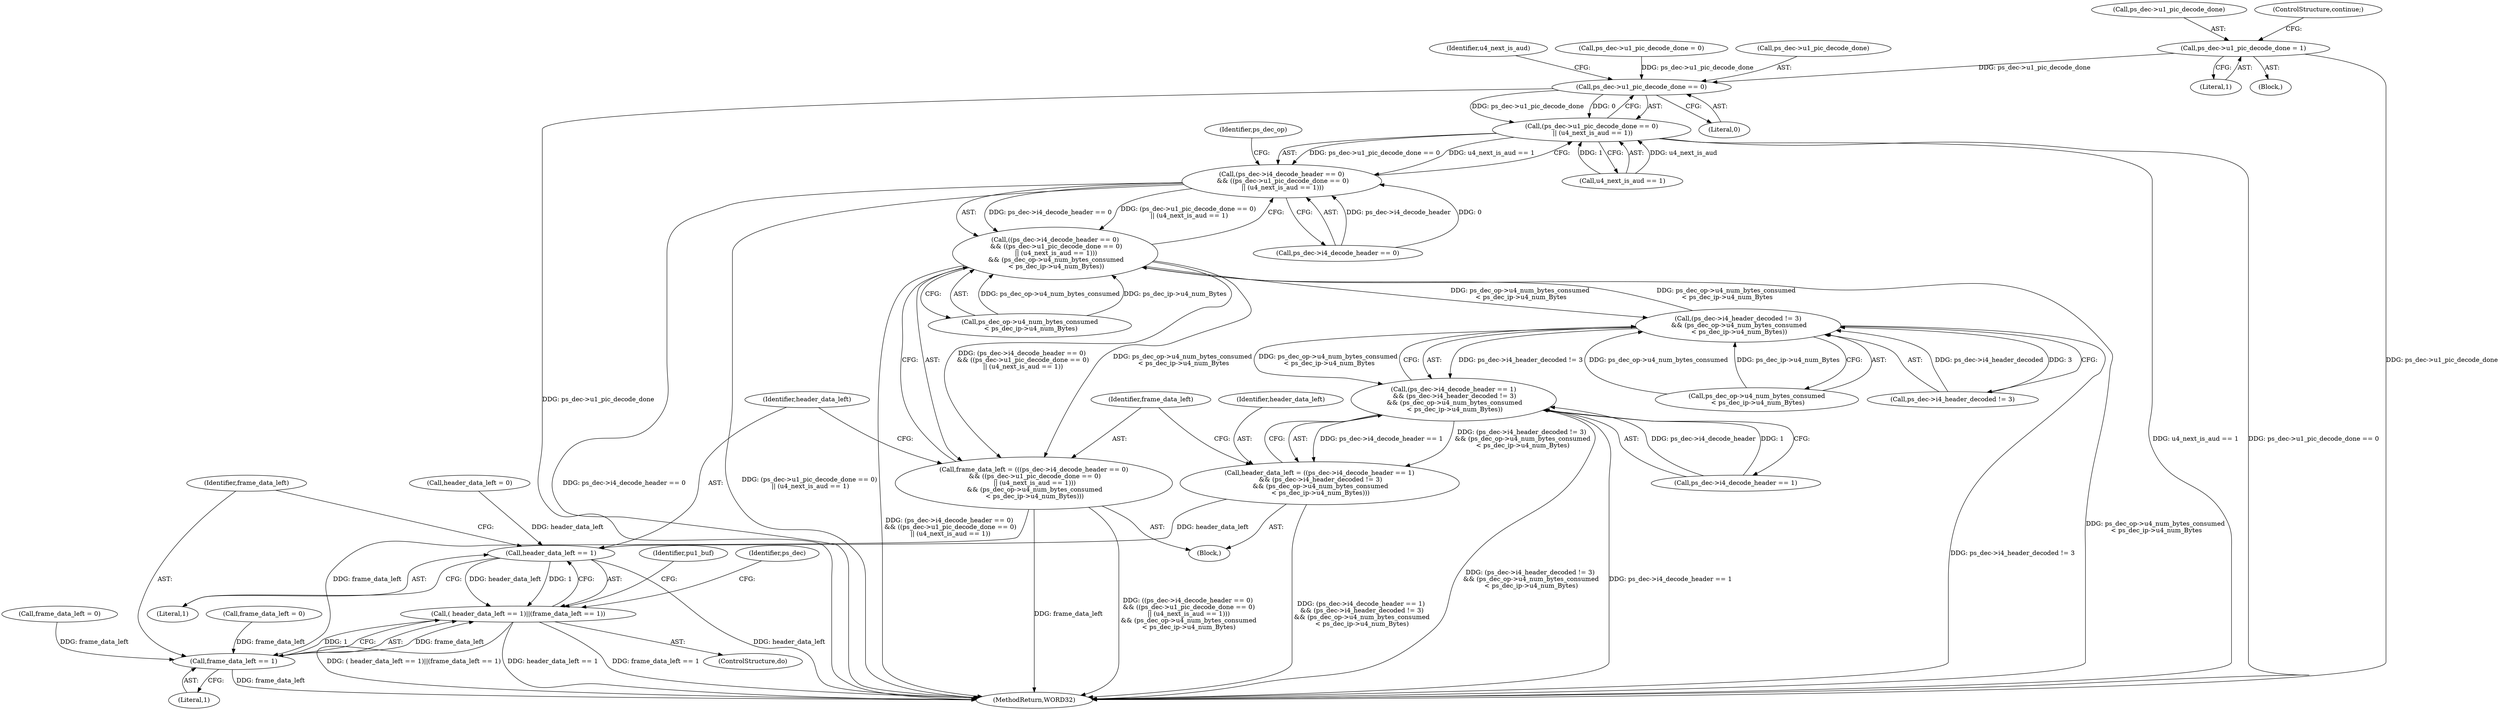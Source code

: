 digraph "0_Android_e629194c62a9a129ce378e08cb1059a8a53f1795@pointer" {
"1001262" [label="(Call,ps_dec->u1_pic_decode_done = 1)"];
"1001428" [label="(Call,ps_dec->u1_pic_decode_done == 0)"];
"1001427" [label="(Call,(ps_dec->u1_pic_decode_done == 0)\n || (u4_next_is_aud == 1))"];
"1001421" [label="(Call,(ps_dec->i4_decode_header == 0)\n && ((ps_dec->u1_pic_decode_done == 0)\n || (u4_next_is_aud == 1)))"];
"1001420" [label="(Call,((ps_dec->i4_decode_header == 0)\n && ((ps_dec->u1_pic_decode_done == 0)\n || (u4_next_is_aud == 1)))\n && (ps_dec_op->u4_num_bytes_consumed\n < ps_dec_ip->u4_num_Bytes))"];
"1001405" [label="(Call,(ps_dec->i4_header_decoded != 3)\n && (ps_dec_op->u4_num_bytes_consumed\n < ps_dec_ip->u4_num_Bytes))"];
"1001399" [label="(Call,(ps_dec->i4_decode_header == 1)\n && (ps_dec->i4_header_decoded != 3)\n && (ps_dec_op->u4_num_bytes_consumed\n < ps_dec_ip->u4_num_Bytes))"];
"1001397" [label="(Call,header_data_left = ((ps_dec->i4_decode_header == 1)\n && (ps_dec->i4_header_decoded != 3)\n && (ps_dec_op->u4_num_bytes_consumed\n < ps_dec_ip->u4_num_Bytes)))"];
"1001444" [label="(Call,header_data_left == 1)"];
"1001443" [label="(Call,( header_data_left == 1)||(frame_data_left == 1))"];
"1001418" [label="(Call,frame_data_left = (((ps_dec->i4_decode_header == 0)\n && ((ps_dec->u1_pic_decode_done == 0)\n || (u4_next_is_aud == 1)))\n && (ps_dec_op->u4_num_bytes_consumed\n < ps_dec_ip->u4_num_Bytes)))"];
"1001447" [label="(Call,frame_data_left == 1)"];
"1001263" [label="(Call,ps_dec->u1_pic_decode_done)"];
"1000965" [label="(ControlStructure,do)"];
"1001446" [label="(Literal,1)"];
"1000969" [label="(Identifier,pu1_buf)"];
"1001443" [label="(Call,( header_data_left == 1)||(frame_data_left == 1))"];
"1001405" [label="(Call,(ps_dec->i4_header_decoded != 3)\n && (ps_dec_op->u4_num_bytes_consumed\n < ps_dec_ip->u4_num_Bytes))"];
"1001447" [label="(Call,frame_data_left == 1)"];
"1001411" [label="(Call,ps_dec_op->u4_num_bytes_consumed\n < ps_dec_ip->u4_num_Bytes)"];
"1001399" [label="(Call,(ps_dec->i4_decode_header == 1)\n && (ps_dec->i4_header_decoded != 3)\n && (ps_dec_op->u4_num_bytes_consumed\n < ps_dec_ip->u4_num_Bytes))"];
"1000966" [label="(Block,)"];
"1001436" [label="(Call,ps_dec_op->u4_num_bytes_consumed\n < ps_dec_ip->u4_num_Bytes)"];
"1001261" [label="(Block,)"];
"1001419" [label="(Identifier,frame_data_left)"];
"1002124" [label="(MethodReturn,WORD32)"];
"1001400" [label="(Call,ps_dec->i4_decode_header == 1)"];
"1001422" [label="(Call,ps_dec->i4_decode_header == 0)"];
"1001434" [label="(Identifier,u4_next_is_aud)"];
"1001444" [label="(Call,header_data_left == 1)"];
"1001432" [label="(Literal,0)"];
"1000301" [label="(Call,ps_dec->u1_pic_decode_done = 0)"];
"1001445" [label="(Identifier,header_data_left)"];
"1001406" [label="(Call,ps_dec->i4_header_decoded != 3)"];
"1001266" [label="(Literal,1)"];
"1000200" [label="(Call,frame_data_left = 0)"];
"1001397" [label="(Call,header_data_left = ((ps_dec->i4_decode_header == 1)\n && (ps_dec->i4_header_decoded != 3)\n && (ps_dec_op->u4_num_bytes_consumed\n < ps_dec_ip->u4_num_Bytes)))"];
"1001427" [label="(Call,(ps_dec->u1_pic_decode_done == 0)\n || (u4_next_is_aud == 1))"];
"1001421" [label="(Call,(ps_dec->i4_decode_header == 0)\n && ((ps_dec->u1_pic_decode_done == 0)\n || (u4_next_is_aud == 1)))"];
"1001429" [label="(Call,ps_dec->u1_pic_decode_done)"];
"1001438" [label="(Identifier,ps_dec_op)"];
"1001448" [label="(Identifier,frame_data_left)"];
"1001420" [label="(Call,((ps_dec->i4_decode_header == 0)\n && ((ps_dec->u1_pic_decode_done == 0)\n || (u4_next_is_aud == 1)))\n && (ps_dec_op->u4_num_bytes_consumed\n < ps_dec_ip->u4_num_Bytes))"];
"1001262" [label="(Call,ps_dec->u1_pic_decode_done = 1)"];
"1001270" [label="(Call,frame_data_left = 0)"];
"1000196" [label="(Call,header_data_left = 0)"];
"1001428" [label="(Call,ps_dec->u1_pic_decode_done == 0)"];
"1001433" [label="(Call,u4_next_is_aud == 1)"];
"1001449" [label="(Literal,1)"];
"1001418" [label="(Call,frame_data_left = (((ps_dec->i4_decode_header == 0)\n && ((ps_dec->u1_pic_decode_done == 0)\n || (u4_next_is_aud == 1)))\n && (ps_dec_op->u4_num_bytes_consumed\n < ps_dec_ip->u4_num_Bytes)))"];
"1001398" [label="(Identifier,header_data_left)"];
"1001454" [label="(Identifier,ps_dec)"];
"1001267" [label="(ControlStructure,continue;)"];
"1001262" -> "1001261"  [label="AST: "];
"1001262" -> "1001266"  [label="CFG: "];
"1001263" -> "1001262"  [label="AST: "];
"1001266" -> "1001262"  [label="AST: "];
"1001267" -> "1001262"  [label="CFG: "];
"1001262" -> "1002124"  [label="DDG: ps_dec->u1_pic_decode_done"];
"1001262" -> "1001428"  [label="DDG: ps_dec->u1_pic_decode_done"];
"1001428" -> "1001427"  [label="AST: "];
"1001428" -> "1001432"  [label="CFG: "];
"1001429" -> "1001428"  [label="AST: "];
"1001432" -> "1001428"  [label="AST: "];
"1001434" -> "1001428"  [label="CFG: "];
"1001427" -> "1001428"  [label="CFG: "];
"1001428" -> "1002124"  [label="DDG: ps_dec->u1_pic_decode_done"];
"1001428" -> "1001427"  [label="DDG: ps_dec->u1_pic_decode_done"];
"1001428" -> "1001427"  [label="DDG: 0"];
"1000301" -> "1001428"  [label="DDG: ps_dec->u1_pic_decode_done"];
"1001427" -> "1001421"  [label="AST: "];
"1001427" -> "1001433"  [label="CFG: "];
"1001433" -> "1001427"  [label="AST: "];
"1001421" -> "1001427"  [label="CFG: "];
"1001427" -> "1002124"  [label="DDG: u4_next_is_aud == 1"];
"1001427" -> "1002124"  [label="DDG: ps_dec->u1_pic_decode_done == 0"];
"1001427" -> "1001421"  [label="DDG: ps_dec->u1_pic_decode_done == 0"];
"1001427" -> "1001421"  [label="DDG: u4_next_is_aud == 1"];
"1001433" -> "1001427"  [label="DDG: u4_next_is_aud"];
"1001433" -> "1001427"  [label="DDG: 1"];
"1001421" -> "1001420"  [label="AST: "];
"1001421" -> "1001422"  [label="CFG: "];
"1001422" -> "1001421"  [label="AST: "];
"1001438" -> "1001421"  [label="CFG: "];
"1001420" -> "1001421"  [label="CFG: "];
"1001421" -> "1002124"  [label="DDG: ps_dec->i4_decode_header == 0"];
"1001421" -> "1002124"  [label="DDG: (ps_dec->u1_pic_decode_done == 0)\n || (u4_next_is_aud == 1)"];
"1001421" -> "1001420"  [label="DDG: ps_dec->i4_decode_header == 0"];
"1001421" -> "1001420"  [label="DDG: (ps_dec->u1_pic_decode_done == 0)\n || (u4_next_is_aud == 1)"];
"1001422" -> "1001421"  [label="DDG: ps_dec->i4_decode_header"];
"1001422" -> "1001421"  [label="DDG: 0"];
"1001420" -> "1001418"  [label="AST: "];
"1001420" -> "1001436"  [label="CFG: "];
"1001436" -> "1001420"  [label="AST: "];
"1001418" -> "1001420"  [label="CFG: "];
"1001420" -> "1002124"  [label="DDG: ps_dec_op->u4_num_bytes_consumed\n < ps_dec_ip->u4_num_Bytes"];
"1001420" -> "1002124"  [label="DDG: (ps_dec->i4_decode_header == 0)\n && ((ps_dec->u1_pic_decode_done == 0)\n || (u4_next_is_aud == 1))"];
"1001420" -> "1001405"  [label="DDG: ps_dec_op->u4_num_bytes_consumed\n < ps_dec_ip->u4_num_Bytes"];
"1001420" -> "1001418"  [label="DDG: (ps_dec->i4_decode_header == 0)\n && ((ps_dec->u1_pic_decode_done == 0)\n || (u4_next_is_aud == 1))"];
"1001420" -> "1001418"  [label="DDG: ps_dec_op->u4_num_bytes_consumed\n < ps_dec_ip->u4_num_Bytes"];
"1001405" -> "1001420"  [label="DDG: ps_dec_op->u4_num_bytes_consumed\n < ps_dec_ip->u4_num_Bytes"];
"1001436" -> "1001420"  [label="DDG: ps_dec_op->u4_num_bytes_consumed"];
"1001436" -> "1001420"  [label="DDG: ps_dec_ip->u4_num_Bytes"];
"1001405" -> "1001399"  [label="AST: "];
"1001405" -> "1001406"  [label="CFG: "];
"1001405" -> "1001411"  [label="CFG: "];
"1001406" -> "1001405"  [label="AST: "];
"1001411" -> "1001405"  [label="AST: "];
"1001399" -> "1001405"  [label="CFG: "];
"1001405" -> "1002124"  [label="DDG: ps_dec->i4_header_decoded != 3"];
"1001405" -> "1001399"  [label="DDG: ps_dec->i4_header_decoded != 3"];
"1001405" -> "1001399"  [label="DDG: ps_dec_op->u4_num_bytes_consumed\n < ps_dec_ip->u4_num_Bytes"];
"1001406" -> "1001405"  [label="DDG: ps_dec->i4_header_decoded"];
"1001406" -> "1001405"  [label="DDG: 3"];
"1001411" -> "1001405"  [label="DDG: ps_dec_op->u4_num_bytes_consumed"];
"1001411" -> "1001405"  [label="DDG: ps_dec_ip->u4_num_Bytes"];
"1001399" -> "1001397"  [label="AST: "];
"1001399" -> "1001400"  [label="CFG: "];
"1001400" -> "1001399"  [label="AST: "];
"1001397" -> "1001399"  [label="CFG: "];
"1001399" -> "1002124"  [label="DDG: (ps_dec->i4_header_decoded != 3)\n && (ps_dec_op->u4_num_bytes_consumed\n < ps_dec_ip->u4_num_Bytes)"];
"1001399" -> "1002124"  [label="DDG: ps_dec->i4_decode_header == 1"];
"1001399" -> "1001397"  [label="DDG: ps_dec->i4_decode_header == 1"];
"1001399" -> "1001397"  [label="DDG: (ps_dec->i4_header_decoded != 3)\n && (ps_dec_op->u4_num_bytes_consumed\n < ps_dec_ip->u4_num_Bytes)"];
"1001400" -> "1001399"  [label="DDG: ps_dec->i4_decode_header"];
"1001400" -> "1001399"  [label="DDG: 1"];
"1001397" -> "1000966"  [label="AST: "];
"1001398" -> "1001397"  [label="AST: "];
"1001419" -> "1001397"  [label="CFG: "];
"1001397" -> "1002124"  [label="DDG: (ps_dec->i4_decode_header == 1)\n && (ps_dec->i4_header_decoded != 3)\n && (ps_dec_op->u4_num_bytes_consumed\n < ps_dec_ip->u4_num_Bytes)"];
"1001397" -> "1001444"  [label="DDG: header_data_left"];
"1001444" -> "1001443"  [label="AST: "];
"1001444" -> "1001446"  [label="CFG: "];
"1001445" -> "1001444"  [label="AST: "];
"1001446" -> "1001444"  [label="AST: "];
"1001448" -> "1001444"  [label="CFG: "];
"1001443" -> "1001444"  [label="CFG: "];
"1001444" -> "1002124"  [label="DDG: header_data_left"];
"1001444" -> "1001443"  [label="DDG: header_data_left"];
"1001444" -> "1001443"  [label="DDG: 1"];
"1000196" -> "1001444"  [label="DDG: header_data_left"];
"1001443" -> "1000965"  [label="AST: "];
"1001443" -> "1001447"  [label="CFG: "];
"1001447" -> "1001443"  [label="AST: "];
"1000969" -> "1001443"  [label="CFG: "];
"1001454" -> "1001443"  [label="CFG: "];
"1001443" -> "1002124"  [label="DDG: header_data_left == 1"];
"1001443" -> "1002124"  [label="DDG: frame_data_left == 1"];
"1001443" -> "1002124"  [label="DDG: ( header_data_left == 1)||(frame_data_left == 1)"];
"1001447" -> "1001443"  [label="DDG: frame_data_left"];
"1001447" -> "1001443"  [label="DDG: 1"];
"1001418" -> "1000966"  [label="AST: "];
"1001419" -> "1001418"  [label="AST: "];
"1001445" -> "1001418"  [label="CFG: "];
"1001418" -> "1002124"  [label="DDG: frame_data_left"];
"1001418" -> "1002124"  [label="DDG: ((ps_dec->i4_decode_header == 0)\n && ((ps_dec->u1_pic_decode_done == 0)\n || (u4_next_is_aud == 1)))\n && (ps_dec_op->u4_num_bytes_consumed\n < ps_dec_ip->u4_num_Bytes)"];
"1001418" -> "1001447"  [label="DDG: frame_data_left"];
"1001447" -> "1001449"  [label="CFG: "];
"1001448" -> "1001447"  [label="AST: "];
"1001449" -> "1001447"  [label="AST: "];
"1001447" -> "1002124"  [label="DDG: frame_data_left"];
"1000200" -> "1001447"  [label="DDG: frame_data_left"];
"1001270" -> "1001447"  [label="DDG: frame_data_left"];
}
